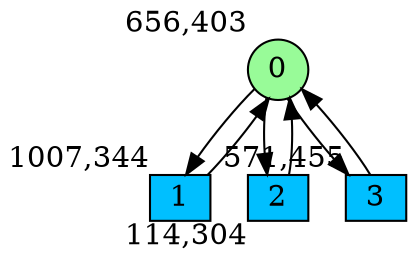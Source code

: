 digraph G {
graph [bgcolor=white]
node [shape=circle, style = filled, fillcolor=white,fixedsize=true, width=0.4, height=0.3 ]
0[xlabel="656,403", pos = "8.46875,0.8125!", fillcolor=palegreen ];
1[xlabel="1007,344", pos = "13.9531,1.73438!", fillcolor=deepskyblue, shape=box ];
2[xlabel="114,304", pos = "0,2.35938!", fillcolor=deepskyblue, shape=box ];
3[xlabel="571,455", pos = "7.14063,0!", fillcolor=deepskyblue, shape=box ];
0->1 ;
0->2 ;
0->3 ;
1->0 ;
2->0 ;
3->0 ;
}

